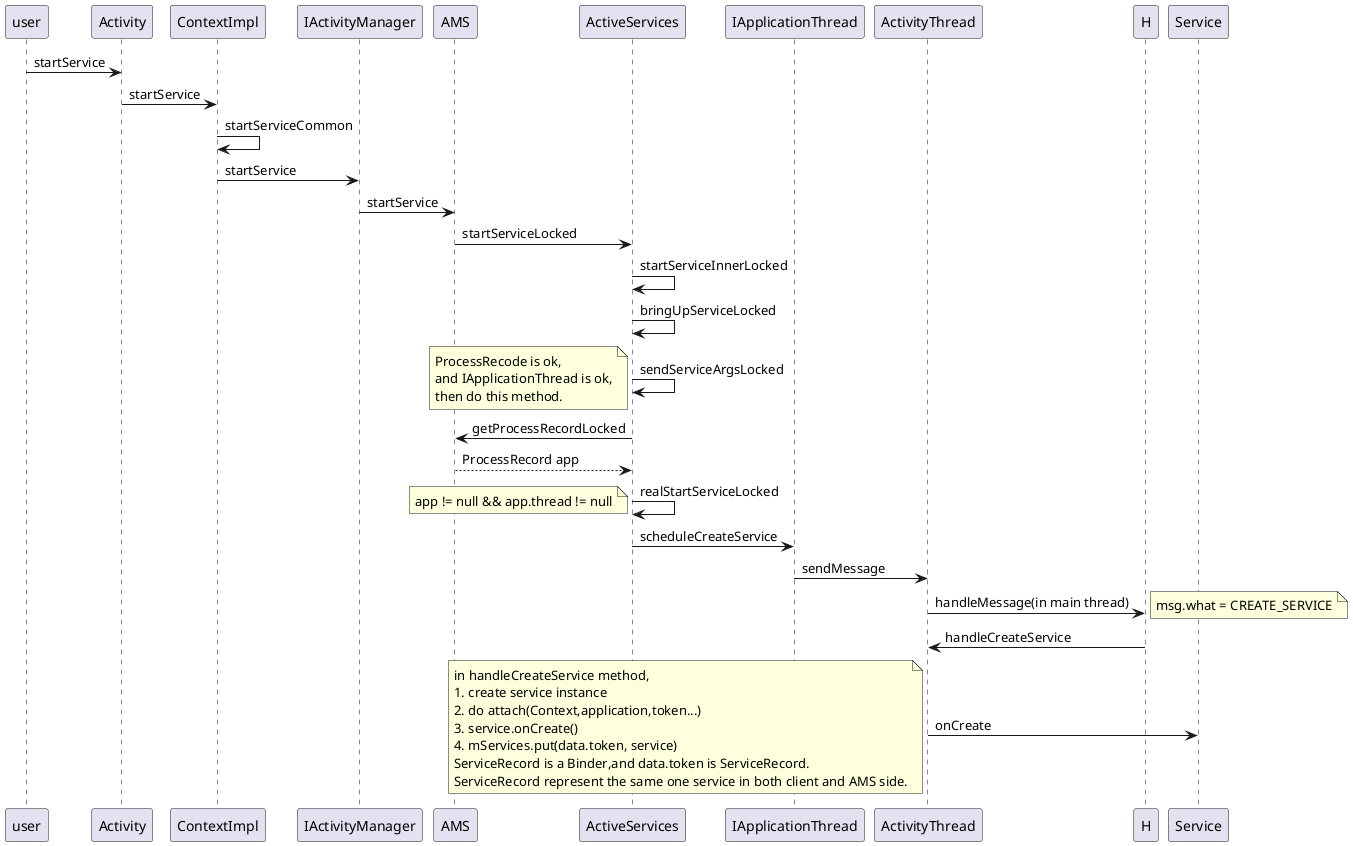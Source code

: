 @startuml
user -> Activity: startService
Activity -> ContextImpl: startService
ContextImpl -> ContextImpl: startServiceCommon
ContextImpl -> IActivityManager: startService

IActivityManager -> AMS: startService
AMS -> ActiveServices: startServiceLocked
ActiveServices -> ActiveServices: startServiceInnerLocked
ActiveServices -> ActiveServices: bringUpServiceLocked
ActiveServices -> ActiveServices: sendServiceArgsLocked
note left
ProcessRecode is ok,
and IApplicationThread is ok,
then do this method.
end note
ActiveServices -> AMS:getProcessRecordLocked
AMS --> ActiveServices: ProcessRecord app
ActiveServices -> ActiveServices: realStartServiceLocked
note left: app != null && app.thread != null
ActiveServices -> IApplicationThread: scheduleCreateService
IApplicationThread -> ActivityThread: sendMessage
ActivityThread -> H: handleMessage(in main thread)
note right: msg.what = CREATE_SERVICE
H -> ActivityThread: handleCreateService
ActivityThread -> Service: onCreate
note left
in handleCreateService method,
1. create service instance
2. do attach(Context,application,token...)
3. service.onCreate()
4. mServices.put(data.token, service)
ServiceRecord is a Binder,and data.token is ServiceRecord.
ServiceRecord represent the same one service in both client and AMS side.
end note





@enduml